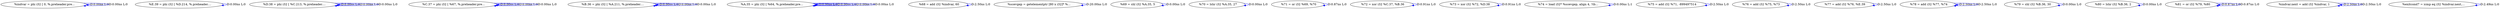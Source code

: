 digraph {
Node0x31489d0[label="  %indvar = phi i32 [ 0, %.preheader.pre..."];
Node0x31489d0 -> Node0x31489d0[label="D:0.00ns L:0",color=blue];
Node0x31489d0 -> Node0x31489d0[label="D:0.00ns L:0",color=blue];
Node0x3148ab0[label="  %E.39 = phi i32 [ %D.214, %.preheader...."];
Node0x3148ab0 -> Node0x3148ab0[label="D:0.00ns L:0",color=blue];
Node0x3148b90[label="  %D.38 = phi i32 [ %C.213, %.preheader...."];
Node0x3148b90 -> Node0x3148b90[label="D:0.00ns L:0",color=blue];
Node0x3148b90 -> Node0x3148b90[label="D:0.00ns L:0",color=blue];
Node0x3148b90 -> Node0x3148b90[label="D:0.00ns L:0",color=blue];
Node0x3148c70[label="  %C.37 = phi i32 [ %67, %.preheader.pre..."];
Node0x3148c70 -> Node0x3148c70[label="D:0.00ns L:0",color=blue];
Node0x3148c70 -> Node0x3148c70[label="D:0.00ns L:0",color=blue];
Node0x3148c70 -> Node0x3148c70[label="D:0.00ns L:0",color=blue];
Node0x3148d50[label="  %B.36 = phi i32 [ %A.211, %.preheader...."];
Node0x3148d50 -> Node0x3148d50[label="D:0.00ns L:0",color=blue];
Node0x3148d50 -> Node0x3148d50[label="D:0.00ns L:0",color=blue];
Node0x3148d50 -> Node0x3148d50[label="D:0.00ns L:0",color=blue];
Node0x3148e30[label="  %A.35 = phi i32 [ %64, %.preheader.pre..."];
Node0x3148e30 -> Node0x3148e30[label="D:0.00ns L:0",color=blue];
Node0x3148e30 -> Node0x3148e30[label="D:0.00ns L:0",color=blue];
Node0x3148e30 -> Node0x3148e30[label="D:0.00ns L:0",color=blue];
Node0x3148e30 -> Node0x3148e30[label="D:0.00ns L:0",color=blue];
Node0x3148f10[label="  %68 = add i32 %indvar, 60"];
Node0x3148f10 -> Node0x3148f10[label="D:2.50ns L:0",color=blue];
Node0x3148ff0[label="  %scevgep = getelementptr [80 x i32]* %..."];
Node0x3148ff0 -> Node0x3148ff0[label="D:20.00ns L:0",color=blue];
Node0x3149110[label="  %69 = shl i32 %A.35, 5"];
Node0x3149110 -> Node0x3149110[label="D:0.00ns L:0",color=blue];
Node0x31491f0[label="  %70 = lshr i32 %A.35, 27"];
Node0x31491f0 -> Node0x31491f0[label="D:0.00ns L:0",color=blue];
Node0x31492d0[label="  %71 = or i32 %69, %70"];
Node0x31492d0 -> Node0x31492d0[label="D:0.87ns L:0",color=blue];
Node0x31493b0[label="  %72 = xor i32 %C.37, %B.36"];
Node0x31493b0 -> Node0x31493b0[label="D:0.91ns L:0",color=blue];
Node0x3149490[label="  %73 = xor i32 %72, %D.38"];
Node0x3149490 -> Node0x3149490[label="D:0.91ns L:0",color=blue];
Node0x3149570[label="  %74 = load i32* %scevgep, align 4, !tb..."];
Node0x3149570 -> Node0x3149570[label="D:0.00ns L:1",color=blue];
Node0x3149650[label="  %75 = add i32 %71, -899497514"];
Node0x3149650 -> Node0x3149650[label="D:2.50ns L:0",color=blue];
Node0x3149730[label="  %76 = add i32 %75, %73"];
Node0x3149730 -> Node0x3149730[label="D:2.50ns L:0",color=blue];
Node0x3149810[label="  %77 = add i32 %76, %E.39"];
Node0x3149810 -> Node0x3149810[label="D:2.50ns L:0",color=blue];
Node0x31498f0[label="  %78 = add i32 %77, %74"];
Node0x31498f0 -> Node0x31498f0[label="D:2.50ns L:0",color=blue];
Node0x31498f0 -> Node0x31498f0[label="D:2.50ns L:0",color=blue];
Node0x31499d0[label="  %79 = shl i32 %B.36, 30"];
Node0x31499d0 -> Node0x31499d0[label="D:0.00ns L:0",color=blue];
Node0x3149ab0[label="  %80 = lshr i32 %B.36, 2"];
Node0x3149ab0 -> Node0x3149ab0[label="D:0.00ns L:0",color=blue];
Node0x3149b90[label="  %81 = or i32 %79, %80"];
Node0x3149b90 -> Node0x3149b90[label="D:0.87ns L:0",color=blue];
Node0x3149b90 -> Node0x3149b90[label="D:0.87ns L:0",color=blue];
Node0x3149c70[label="  %indvar.next = add i32 %indvar, 1"];
Node0x3149c70 -> Node0x3149c70[label="D:2.50ns L:0",color=blue];
Node0x3149c70 -> Node0x3149c70[label="D:2.50ns L:0",color=blue];
Node0x3149d50[label="  %exitcond7 = icmp eq i32 %indvar.next,..."];
Node0x3149d50 -> Node0x3149d50[label="D:2.49ns L:0",color=blue];
}
